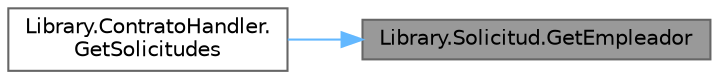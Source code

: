 digraph "Library.Solicitud.GetEmpleador"
{
 // INTERACTIVE_SVG=YES
 // LATEX_PDF_SIZE
  bgcolor="transparent";
  edge [fontname=Helvetica,fontsize=10,labelfontname=Helvetica,labelfontsize=10];
  node [fontname=Helvetica,fontsize=10,shape=box,height=0.2,width=0.4];
  rankdir="RL";
  Node1 [label="Library.Solicitud.GetEmpleador",height=0.2,width=0.4,color="gray40", fillcolor="grey60", style="filled", fontcolor="black",tooltip="Método para obtener Empleador que busca la Solicitud"];
  Node1 -> Node2 [dir="back",color="steelblue1",style="solid"];
  Node2 [label="Library.ContratoHandler.\lGetSolicitudes",height=0.2,width=0.4,color="grey40", fillcolor="white", style="filled",URL="$classLibrary_1_1ContratoHandler.html#a7d07db24f12c446d1983ad27466fcd92",tooltip="Método para mostrar solicitudes"];
}
